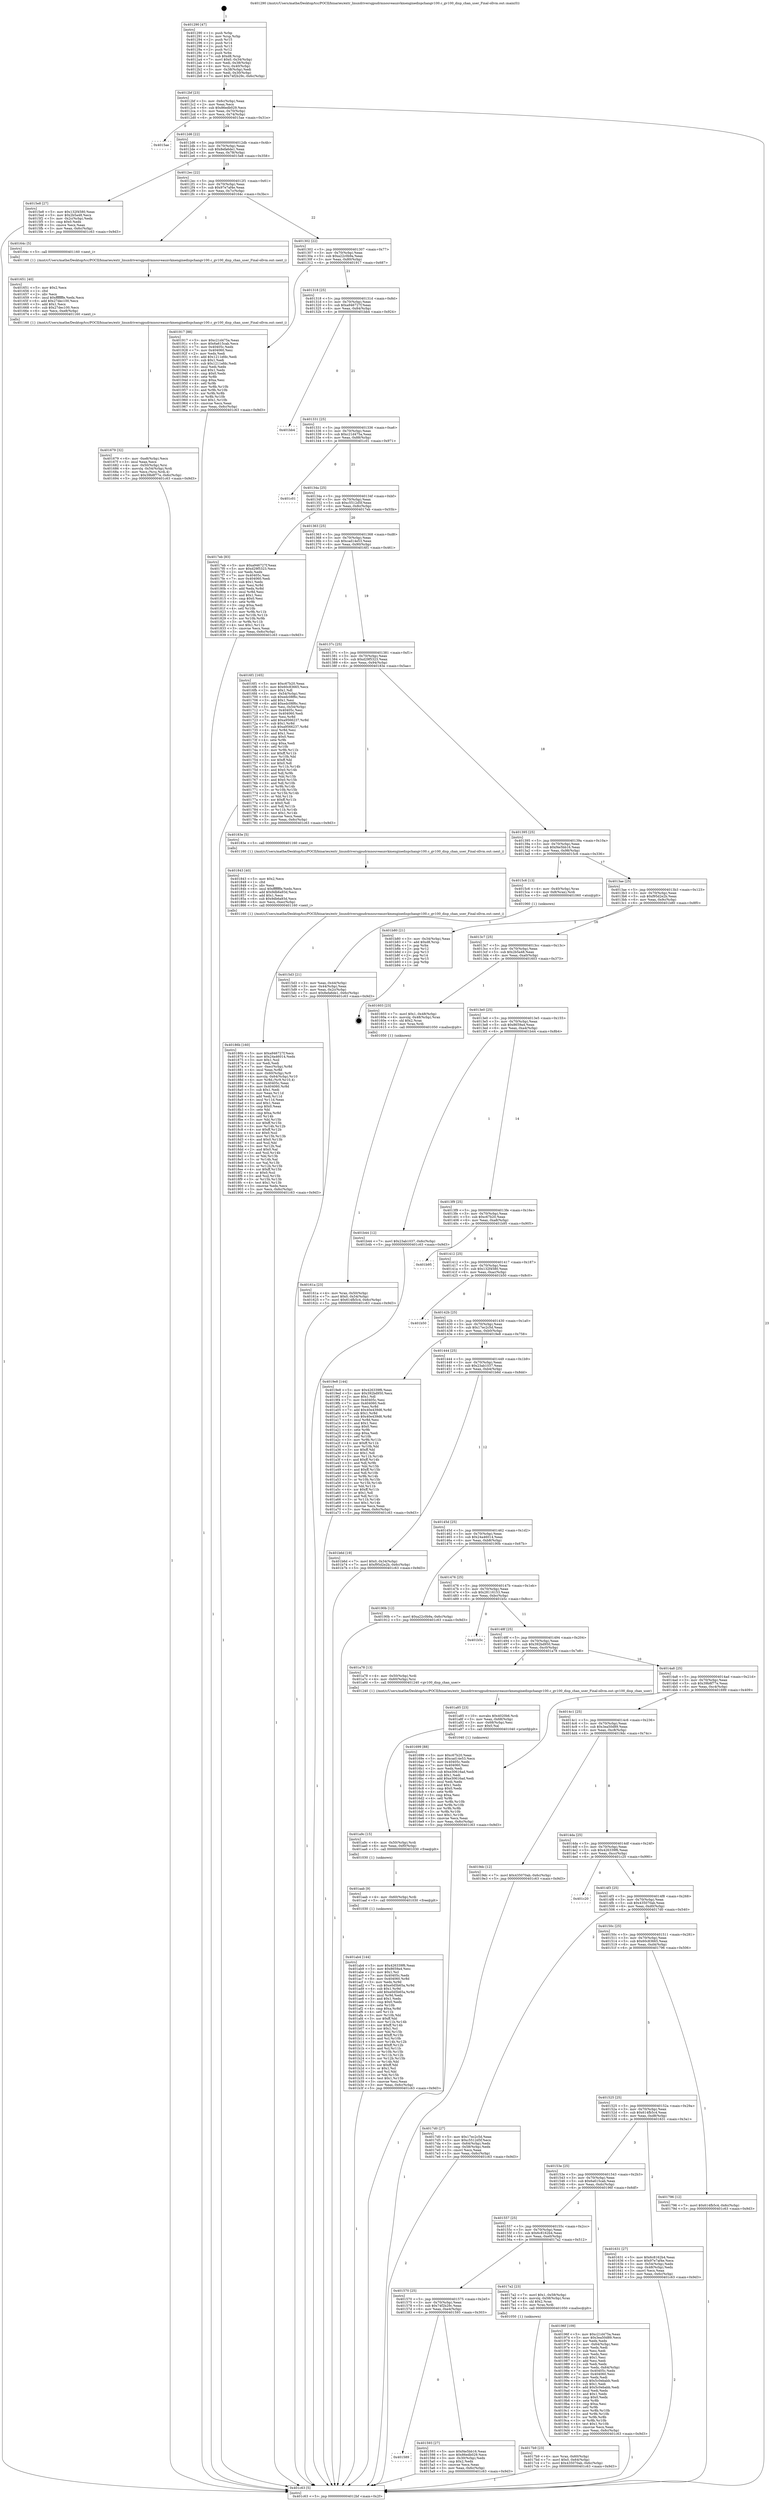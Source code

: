 digraph "0x401290" {
  label = "0x401290 (/mnt/c/Users/mathe/Desktop/tcc/POCII/binaries/extr_linuxdriversgpudrmnouveaunvkmenginedispchangv100.c_gv100_disp_chan_user_Final-ollvm.out::main(0))"
  labelloc = "t"
  node[shape=record]

  Entry [label="",width=0.3,height=0.3,shape=circle,fillcolor=black,style=filled]
  "0x4012bf" [label="{
     0x4012bf [23]\l
     | [instrs]\l
     &nbsp;&nbsp;0x4012bf \<+3\>: mov -0x6c(%rbp),%eax\l
     &nbsp;&nbsp;0x4012c2 \<+2\>: mov %eax,%ecx\l
     &nbsp;&nbsp;0x4012c4 \<+6\>: sub $0x86edb029,%ecx\l
     &nbsp;&nbsp;0x4012ca \<+3\>: mov %eax,-0x70(%rbp)\l
     &nbsp;&nbsp;0x4012cd \<+3\>: mov %ecx,-0x74(%rbp)\l
     &nbsp;&nbsp;0x4012d0 \<+6\>: je 00000000004015ae \<main+0x31e\>\l
  }"]
  "0x4015ae" [label="{
     0x4015ae\l
  }", style=dashed]
  "0x4012d6" [label="{
     0x4012d6 [22]\l
     | [instrs]\l
     &nbsp;&nbsp;0x4012d6 \<+5\>: jmp 00000000004012db \<main+0x4b\>\l
     &nbsp;&nbsp;0x4012db \<+3\>: mov -0x70(%rbp),%eax\l
     &nbsp;&nbsp;0x4012de \<+5\>: sub $0x8efa6de1,%eax\l
     &nbsp;&nbsp;0x4012e3 \<+3\>: mov %eax,-0x78(%rbp)\l
     &nbsp;&nbsp;0x4012e6 \<+6\>: je 00000000004015e8 \<main+0x358\>\l
  }"]
  Exit [label="",width=0.3,height=0.3,shape=circle,fillcolor=black,style=filled,peripheries=2]
  "0x4015e8" [label="{
     0x4015e8 [27]\l
     | [instrs]\l
     &nbsp;&nbsp;0x4015e8 \<+5\>: mov $0x132f4580,%eax\l
     &nbsp;&nbsp;0x4015ed \<+5\>: mov $0x2b5a48,%ecx\l
     &nbsp;&nbsp;0x4015f2 \<+3\>: mov -0x2c(%rbp),%edx\l
     &nbsp;&nbsp;0x4015f5 \<+3\>: cmp $0x0,%edx\l
     &nbsp;&nbsp;0x4015f8 \<+3\>: cmove %ecx,%eax\l
     &nbsp;&nbsp;0x4015fb \<+3\>: mov %eax,-0x6c(%rbp)\l
     &nbsp;&nbsp;0x4015fe \<+5\>: jmp 0000000000401c63 \<main+0x9d3\>\l
  }"]
  "0x4012ec" [label="{
     0x4012ec [22]\l
     | [instrs]\l
     &nbsp;&nbsp;0x4012ec \<+5\>: jmp 00000000004012f1 \<main+0x61\>\l
     &nbsp;&nbsp;0x4012f1 \<+3\>: mov -0x70(%rbp),%eax\l
     &nbsp;&nbsp;0x4012f4 \<+5\>: sub $0x97e7af4e,%eax\l
     &nbsp;&nbsp;0x4012f9 \<+3\>: mov %eax,-0x7c(%rbp)\l
     &nbsp;&nbsp;0x4012fc \<+6\>: je 000000000040164c \<main+0x3bc\>\l
  }"]
  "0x401ab4" [label="{
     0x401ab4 [144]\l
     | [instrs]\l
     &nbsp;&nbsp;0x401ab4 \<+5\>: mov $0x426339f6,%eax\l
     &nbsp;&nbsp;0x401ab9 \<+5\>: mov $0x8659a4,%esi\l
     &nbsp;&nbsp;0x401abe \<+2\>: mov $0x1,%cl\l
     &nbsp;&nbsp;0x401ac0 \<+7\>: mov 0x40405c,%edx\l
     &nbsp;&nbsp;0x401ac7 \<+8\>: mov 0x404060,%r8d\l
     &nbsp;&nbsp;0x401acf \<+3\>: mov %edx,%r9d\l
     &nbsp;&nbsp;0x401ad2 \<+7\>: sub $0xe0d5b65a,%r9d\l
     &nbsp;&nbsp;0x401ad9 \<+4\>: sub $0x1,%r9d\l
     &nbsp;&nbsp;0x401add \<+7\>: add $0xe0d5b65a,%r9d\l
     &nbsp;&nbsp;0x401ae4 \<+4\>: imul %r9d,%edx\l
     &nbsp;&nbsp;0x401ae8 \<+3\>: and $0x1,%edx\l
     &nbsp;&nbsp;0x401aeb \<+3\>: cmp $0x0,%edx\l
     &nbsp;&nbsp;0x401aee \<+4\>: sete %r10b\l
     &nbsp;&nbsp;0x401af2 \<+4\>: cmp $0xa,%r8d\l
     &nbsp;&nbsp;0x401af6 \<+4\>: setl %r11b\l
     &nbsp;&nbsp;0x401afa \<+3\>: mov %r10b,%bl\l
     &nbsp;&nbsp;0x401afd \<+3\>: xor $0xff,%bl\l
     &nbsp;&nbsp;0x401b00 \<+3\>: mov %r11b,%r14b\l
     &nbsp;&nbsp;0x401b03 \<+4\>: xor $0xff,%r14b\l
     &nbsp;&nbsp;0x401b07 \<+3\>: xor $0x1,%cl\l
     &nbsp;&nbsp;0x401b0a \<+3\>: mov %bl,%r15b\l
     &nbsp;&nbsp;0x401b0d \<+4\>: and $0xff,%r15b\l
     &nbsp;&nbsp;0x401b11 \<+3\>: and %cl,%r10b\l
     &nbsp;&nbsp;0x401b14 \<+3\>: mov %r14b,%r12b\l
     &nbsp;&nbsp;0x401b17 \<+4\>: and $0xff,%r12b\l
     &nbsp;&nbsp;0x401b1b \<+3\>: and %cl,%r11b\l
     &nbsp;&nbsp;0x401b1e \<+3\>: or %r10b,%r15b\l
     &nbsp;&nbsp;0x401b21 \<+3\>: or %r11b,%r12b\l
     &nbsp;&nbsp;0x401b24 \<+3\>: xor %r12b,%r15b\l
     &nbsp;&nbsp;0x401b27 \<+3\>: or %r14b,%bl\l
     &nbsp;&nbsp;0x401b2a \<+3\>: xor $0xff,%bl\l
     &nbsp;&nbsp;0x401b2d \<+3\>: or $0x1,%cl\l
     &nbsp;&nbsp;0x401b30 \<+2\>: and %cl,%bl\l
     &nbsp;&nbsp;0x401b32 \<+3\>: or %bl,%r15b\l
     &nbsp;&nbsp;0x401b35 \<+4\>: test $0x1,%r15b\l
     &nbsp;&nbsp;0x401b39 \<+3\>: cmovne %esi,%eax\l
     &nbsp;&nbsp;0x401b3c \<+3\>: mov %eax,-0x6c(%rbp)\l
     &nbsp;&nbsp;0x401b3f \<+5\>: jmp 0000000000401c63 \<main+0x9d3\>\l
  }"]
  "0x40164c" [label="{
     0x40164c [5]\l
     | [instrs]\l
     &nbsp;&nbsp;0x40164c \<+5\>: call 0000000000401160 \<next_i\>\l
     | [calls]\l
     &nbsp;&nbsp;0x401160 \{1\} (/mnt/c/Users/mathe/Desktop/tcc/POCII/binaries/extr_linuxdriversgpudrmnouveaunvkmenginedispchangv100.c_gv100_disp_chan_user_Final-ollvm.out::next_i)\l
  }"]
  "0x401302" [label="{
     0x401302 [22]\l
     | [instrs]\l
     &nbsp;&nbsp;0x401302 \<+5\>: jmp 0000000000401307 \<main+0x77\>\l
     &nbsp;&nbsp;0x401307 \<+3\>: mov -0x70(%rbp),%eax\l
     &nbsp;&nbsp;0x40130a \<+5\>: sub $0xa22c0b9a,%eax\l
     &nbsp;&nbsp;0x40130f \<+3\>: mov %eax,-0x80(%rbp)\l
     &nbsp;&nbsp;0x401312 \<+6\>: je 0000000000401917 \<main+0x687\>\l
  }"]
  "0x401aab" [label="{
     0x401aab [9]\l
     | [instrs]\l
     &nbsp;&nbsp;0x401aab \<+4\>: mov -0x60(%rbp),%rdi\l
     &nbsp;&nbsp;0x401aaf \<+5\>: call 0000000000401030 \<free@plt\>\l
     | [calls]\l
     &nbsp;&nbsp;0x401030 \{1\} (unknown)\l
  }"]
  "0x401917" [label="{
     0x401917 [88]\l
     | [instrs]\l
     &nbsp;&nbsp;0x401917 \<+5\>: mov $0xc21d475a,%eax\l
     &nbsp;&nbsp;0x40191c \<+5\>: mov $0x6a615cab,%ecx\l
     &nbsp;&nbsp;0x401921 \<+7\>: mov 0x40405c,%edx\l
     &nbsp;&nbsp;0x401928 \<+7\>: mov 0x404060,%esi\l
     &nbsp;&nbsp;0x40192f \<+2\>: mov %edx,%edi\l
     &nbsp;&nbsp;0x401931 \<+6\>: add $0x1211efdc,%edi\l
     &nbsp;&nbsp;0x401937 \<+3\>: sub $0x1,%edi\l
     &nbsp;&nbsp;0x40193a \<+6\>: sub $0x1211efdc,%edi\l
     &nbsp;&nbsp;0x401940 \<+3\>: imul %edi,%edx\l
     &nbsp;&nbsp;0x401943 \<+3\>: and $0x1,%edx\l
     &nbsp;&nbsp;0x401946 \<+3\>: cmp $0x0,%edx\l
     &nbsp;&nbsp;0x401949 \<+4\>: sete %r8b\l
     &nbsp;&nbsp;0x40194d \<+3\>: cmp $0xa,%esi\l
     &nbsp;&nbsp;0x401950 \<+4\>: setl %r9b\l
     &nbsp;&nbsp;0x401954 \<+3\>: mov %r8b,%r10b\l
     &nbsp;&nbsp;0x401957 \<+3\>: and %r9b,%r10b\l
     &nbsp;&nbsp;0x40195a \<+3\>: xor %r9b,%r8b\l
     &nbsp;&nbsp;0x40195d \<+3\>: or %r8b,%r10b\l
     &nbsp;&nbsp;0x401960 \<+4\>: test $0x1,%r10b\l
     &nbsp;&nbsp;0x401964 \<+3\>: cmovne %ecx,%eax\l
     &nbsp;&nbsp;0x401967 \<+3\>: mov %eax,-0x6c(%rbp)\l
     &nbsp;&nbsp;0x40196a \<+5\>: jmp 0000000000401c63 \<main+0x9d3\>\l
  }"]
  "0x401318" [label="{
     0x401318 [25]\l
     | [instrs]\l
     &nbsp;&nbsp;0x401318 \<+5\>: jmp 000000000040131d \<main+0x8d\>\l
     &nbsp;&nbsp;0x40131d \<+3\>: mov -0x70(%rbp),%eax\l
     &nbsp;&nbsp;0x401320 \<+5\>: sub $0xa946727f,%eax\l
     &nbsp;&nbsp;0x401325 \<+6\>: mov %eax,-0x84(%rbp)\l
     &nbsp;&nbsp;0x40132b \<+6\>: je 0000000000401bb4 \<main+0x924\>\l
  }"]
  "0x401a9c" [label="{
     0x401a9c [15]\l
     | [instrs]\l
     &nbsp;&nbsp;0x401a9c \<+4\>: mov -0x50(%rbp),%rdi\l
     &nbsp;&nbsp;0x401aa0 \<+6\>: mov %eax,-0xf0(%rbp)\l
     &nbsp;&nbsp;0x401aa6 \<+5\>: call 0000000000401030 \<free@plt\>\l
     | [calls]\l
     &nbsp;&nbsp;0x401030 \{1\} (unknown)\l
  }"]
  "0x401bb4" [label="{
     0x401bb4\l
  }", style=dashed]
  "0x401331" [label="{
     0x401331 [25]\l
     | [instrs]\l
     &nbsp;&nbsp;0x401331 \<+5\>: jmp 0000000000401336 \<main+0xa6\>\l
     &nbsp;&nbsp;0x401336 \<+3\>: mov -0x70(%rbp),%eax\l
     &nbsp;&nbsp;0x401339 \<+5\>: sub $0xc21d475a,%eax\l
     &nbsp;&nbsp;0x40133e \<+6\>: mov %eax,-0x88(%rbp)\l
     &nbsp;&nbsp;0x401344 \<+6\>: je 0000000000401c01 \<main+0x971\>\l
  }"]
  "0x401a85" [label="{
     0x401a85 [23]\l
     | [instrs]\l
     &nbsp;&nbsp;0x401a85 \<+10\>: movabs $0x4020b6,%rdi\l
     &nbsp;&nbsp;0x401a8f \<+3\>: mov %eax,-0x68(%rbp)\l
     &nbsp;&nbsp;0x401a92 \<+3\>: mov -0x68(%rbp),%esi\l
     &nbsp;&nbsp;0x401a95 \<+2\>: mov $0x0,%al\l
     &nbsp;&nbsp;0x401a97 \<+5\>: call 0000000000401040 \<printf@plt\>\l
     | [calls]\l
     &nbsp;&nbsp;0x401040 \{1\} (unknown)\l
  }"]
  "0x401c01" [label="{
     0x401c01\l
  }", style=dashed]
  "0x40134a" [label="{
     0x40134a [25]\l
     | [instrs]\l
     &nbsp;&nbsp;0x40134a \<+5\>: jmp 000000000040134f \<main+0xbf\>\l
     &nbsp;&nbsp;0x40134f \<+3\>: mov -0x70(%rbp),%eax\l
     &nbsp;&nbsp;0x401352 \<+5\>: sub $0xc5512d5f,%eax\l
     &nbsp;&nbsp;0x401357 \<+6\>: mov %eax,-0x8c(%rbp)\l
     &nbsp;&nbsp;0x40135d \<+6\>: je 00000000004017eb \<main+0x55b\>\l
  }"]
  "0x40186b" [label="{
     0x40186b [160]\l
     | [instrs]\l
     &nbsp;&nbsp;0x40186b \<+5\>: mov $0xa946727f,%ecx\l
     &nbsp;&nbsp;0x401870 \<+5\>: mov $0x24a46014,%edx\l
     &nbsp;&nbsp;0x401875 \<+3\>: mov $0x1,%sil\l
     &nbsp;&nbsp;0x401878 \<+2\>: xor %edi,%edi\l
     &nbsp;&nbsp;0x40187a \<+7\>: mov -0xec(%rbp),%r8d\l
     &nbsp;&nbsp;0x401881 \<+4\>: imul %eax,%r8d\l
     &nbsp;&nbsp;0x401885 \<+4\>: mov -0x60(%rbp),%r9\l
     &nbsp;&nbsp;0x401889 \<+4\>: movslq -0x64(%rbp),%r10\l
     &nbsp;&nbsp;0x40188d \<+4\>: mov %r8d,(%r9,%r10,4)\l
     &nbsp;&nbsp;0x401891 \<+7\>: mov 0x40405c,%eax\l
     &nbsp;&nbsp;0x401898 \<+8\>: mov 0x404060,%r8d\l
     &nbsp;&nbsp;0x4018a0 \<+3\>: sub $0x1,%edi\l
     &nbsp;&nbsp;0x4018a3 \<+3\>: mov %eax,%r11d\l
     &nbsp;&nbsp;0x4018a6 \<+3\>: add %edi,%r11d\l
     &nbsp;&nbsp;0x4018a9 \<+4\>: imul %r11d,%eax\l
     &nbsp;&nbsp;0x4018ad \<+3\>: and $0x1,%eax\l
     &nbsp;&nbsp;0x4018b0 \<+3\>: cmp $0x0,%eax\l
     &nbsp;&nbsp;0x4018b3 \<+3\>: sete %bl\l
     &nbsp;&nbsp;0x4018b6 \<+4\>: cmp $0xa,%r8d\l
     &nbsp;&nbsp;0x4018ba \<+4\>: setl %r14b\l
     &nbsp;&nbsp;0x4018be \<+3\>: mov %bl,%r15b\l
     &nbsp;&nbsp;0x4018c1 \<+4\>: xor $0xff,%r15b\l
     &nbsp;&nbsp;0x4018c5 \<+3\>: mov %r14b,%r12b\l
     &nbsp;&nbsp;0x4018c8 \<+4\>: xor $0xff,%r12b\l
     &nbsp;&nbsp;0x4018cc \<+4\>: xor $0x0,%sil\l
     &nbsp;&nbsp;0x4018d0 \<+3\>: mov %r15b,%r13b\l
     &nbsp;&nbsp;0x4018d3 \<+4\>: and $0x0,%r13b\l
     &nbsp;&nbsp;0x4018d7 \<+3\>: and %sil,%bl\l
     &nbsp;&nbsp;0x4018da \<+3\>: mov %r12b,%al\l
     &nbsp;&nbsp;0x4018dd \<+2\>: and $0x0,%al\l
     &nbsp;&nbsp;0x4018df \<+3\>: and %sil,%r14b\l
     &nbsp;&nbsp;0x4018e2 \<+3\>: or %bl,%r13b\l
     &nbsp;&nbsp;0x4018e5 \<+3\>: or %r14b,%al\l
     &nbsp;&nbsp;0x4018e8 \<+3\>: xor %al,%r13b\l
     &nbsp;&nbsp;0x4018eb \<+3\>: or %r12b,%r15b\l
     &nbsp;&nbsp;0x4018ee \<+4\>: xor $0xff,%r15b\l
     &nbsp;&nbsp;0x4018f2 \<+4\>: or $0x0,%sil\l
     &nbsp;&nbsp;0x4018f6 \<+3\>: and %sil,%r15b\l
     &nbsp;&nbsp;0x4018f9 \<+3\>: or %r15b,%r13b\l
     &nbsp;&nbsp;0x4018fc \<+4\>: test $0x1,%r13b\l
     &nbsp;&nbsp;0x401900 \<+3\>: cmovne %edx,%ecx\l
     &nbsp;&nbsp;0x401903 \<+3\>: mov %ecx,-0x6c(%rbp)\l
     &nbsp;&nbsp;0x401906 \<+5\>: jmp 0000000000401c63 \<main+0x9d3\>\l
  }"]
  "0x4017eb" [label="{
     0x4017eb [83]\l
     | [instrs]\l
     &nbsp;&nbsp;0x4017eb \<+5\>: mov $0xa946727f,%eax\l
     &nbsp;&nbsp;0x4017f0 \<+5\>: mov $0xd29f5323,%ecx\l
     &nbsp;&nbsp;0x4017f5 \<+2\>: xor %edx,%edx\l
     &nbsp;&nbsp;0x4017f7 \<+7\>: mov 0x40405c,%esi\l
     &nbsp;&nbsp;0x4017fe \<+7\>: mov 0x404060,%edi\l
     &nbsp;&nbsp;0x401805 \<+3\>: sub $0x1,%edx\l
     &nbsp;&nbsp;0x401808 \<+3\>: mov %esi,%r8d\l
     &nbsp;&nbsp;0x40180b \<+3\>: add %edx,%r8d\l
     &nbsp;&nbsp;0x40180e \<+4\>: imul %r8d,%esi\l
     &nbsp;&nbsp;0x401812 \<+3\>: and $0x1,%esi\l
     &nbsp;&nbsp;0x401815 \<+3\>: cmp $0x0,%esi\l
     &nbsp;&nbsp;0x401818 \<+4\>: sete %r9b\l
     &nbsp;&nbsp;0x40181c \<+3\>: cmp $0xa,%edi\l
     &nbsp;&nbsp;0x40181f \<+4\>: setl %r10b\l
     &nbsp;&nbsp;0x401823 \<+3\>: mov %r9b,%r11b\l
     &nbsp;&nbsp;0x401826 \<+3\>: and %r10b,%r11b\l
     &nbsp;&nbsp;0x401829 \<+3\>: xor %r10b,%r9b\l
     &nbsp;&nbsp;0x40182c \<+3\>: or %r9b,%r11b\l
     &nbsp;&nbsp;0x40182f \<+4\>: test $0x1,%r11b\l
     &nbsp;&nbsp;0x401833 \<+3\>: cmovne %ecx,%eax\l
     &nbsp;&nbsp;0x401836 \<+3\>: mov %eax,-0x6c(%rbp)\l
     &nbsp;&nbsp;0x401839 \<+5\>: jmp 0000000000401c63 \<main+0x9d3\>\l
  }"]
  "0x401363" [label="{
     0x401363 [25]\l
     | [instrs]\l
     &nbsp;&nbsp;0x401363 \<+5\>: jmp 0000000000401368 \<main+0xd8\>\l
     &nbsp;&nbsp;0x401368 \<+3\>: mov -0x70(%rbp),%eax\l
     &nbsp;&nbsp;0x40136b \<+5\>: sub $0xcad14e53,%eax\l
     &nbsp;&nbsp;0x401370 \<+6\>: mov %eax,-0x90(%rbp)\l
     &nbsp;&nbsp;0x401376 \<+6\>: je 00000000004016f1 \<main+0x461\>\l
  }"]
  "0x401843" [label="{
     0x401843 [40]\l
     | [instrs]\l
     &nbsp;&nbsp;0x401843 \<+5\>: mov $0x2,%ecx\l
     &nbsp;&nbsp;0x401848 \<+1\>: cltd\l
     &nbsp;&nbsp;0x401849 \<+2\>: idiv %ecx\l
     &nbsp;&nbsp;0x40184b \<+6\>: imul $0xfffffffe,%edx,%ecx\l
     &nbsp;&nbsp;0x401851 \<+6\>: add $0x9db6a93d,%ecx\l
     &nbsp;&nbsp;0x401857 \<+3\>: add $0x1,%ecx\l
     &nbsp;&nbsp;0x40185a \<+6\>: sub $0x9db6a93d,%ecx\l
     &nbsp;&nbsp;0x401860 \<+6\>: mov %ecx,-0xec(%rbp)\l
     &nbsp;&nbsp;0x401866 \<+5\>: call 0000000000401160 \<next_i\>\l
     | [calls]\l
     &nbsp;&nbsp;0x401160 \{1\} (/mnt/c/Users/mathe/Desktop/tcc/POCII/binaries/extr_linuxdriversgpudrmnouveaunvkmenginedispchangv100.c_gv100_disp_chan_user_Final-ollvm.out::next_i)\l
  }"]
  "0x4016f1" [label="{
     0x4016f1 [165]\l
     | [instrs]\l
     &nbsp;&nbsp;0x4016f1 \<+5\>: mov $0xc67b20,%eax\l
     &nbsp;&nbsp;0x4016f6 \<+5\>: mov $0x60c83665,%ecx\l
     &nbsp;&nbsp;0x4016fb \<+2\>: mov $0x1,%dl\l
     &nbsp;&nbsp;0x4016fd \<+3\>: mov -0x54(%rbp),%esi\l
     &nbsp;&nbsp;0x401700 \<+6\>: sub $0xedc08f6c,%esi\l
     &nbsp;&nbsp;0x401706 \<+3\>: add $0x1,%esi\l
     &nbsp;&nbsp;0x401709 \<+6\>: add $0xedc08f6c,%esi\l
     &nbsp;&nbsp;0x40170f \<+3\>: mov %esi,-0x54(%rbp)\l
     &nbsp;&nbsp;0x401712 \<+7\>: mov 0x40405c,%esi\l
     &nbsp;&nbsp;0x401719 \<+7\>: mov 0x404060,%edi\l
     &nbsp;&nbsp;0x401720 \<+3\>: mov %esi,%r8d\l
     &nbsp;&nbsp;0x401723 \<+7\>: add $0xa9566237,%r8d\l
     &nbsp;&nbsp;0x40172a \<+4\>: sub $0x1,%r8d\l
     &nbsp;&nbsp;0x40172e \<+7\>: sub $0xa9566237,%r8d\l
     &nbsp;&nbsp;0x401735 \<+4\>: imul %r8d,%esi\l
     &nbsp;&nbsp;0x401739 \<+3\>: and $0x1,%esi\l
     &nbsp;&nbsp;0x40173c \<+3\>: cmp $0x0,%esi\l
     &nbsp;&nbsp;0x40173f \<+4\>: sete %r9b\l
     &nbsp;&nbsp;0x401743 \<+3\>: cmp $0xa,%edi\l
     &nbsp;&nbsp;0x401746 \<+4\>: setl %r10b\l
     &nbsp;&nbsp;0x40174a \<+3\>: mov %r9b,%r11b\l
     &nbsp;&nbsp;0x40174d \<+4\>: xor $0xff,%r11b\l
     &nbsp;&nbsp;0x401751 \<+3\>: mov %r10b,%bl\l
     &nbsp;&nbsp;0x401754 \<+3\>: xor $0xff,%bl\l
     &nbsp;&nbsp;0x401757 \<+3\>: xor $0x0,%dl\l
     &nbsp;&nbsp;0x40175a \<+3\>: mov %r11b,%r14b\l
     &nbsp;&nbsp;0x40175d \<+4\>: and $0x0,%r14b\l
     &nbsp;&nbsp;0x401761 \<+3\>: and %dl,%r9b\l
     &nbsp;&nbsp;0x401764 \<+3\>: mov %bl,%r15b\l
     &nbsp;&nbsp;0x401767 \<+4\>: and $0x0,%r15b\l
     &nbsp;&nbsp;0x40176b \<+3\>: and %dl,%r10b\l
     &nbsp;&nbsp;0x40176e \<+3\>: or %r9b,%r14b\l
     &nbsp;&nbsp;0x401771 \<+3\>: or %r10b,%r15b\l
     &nbsp;&nbsp;0x401774 \<+3\>: xor %r15b,%r14b\l
     &nbsp;&nbsp;0x401777 \<+3\>: or %bl,%r11b\l
     &nbsp;&nbsp;0x40177a \<+4\>: xor $0xff,%r11b\l
     &nbsp;&nbsp;0x40177e \<+3\>: or $0x0,%dl\l
     &nbsp;&nbsp;0x401781 \<+3\>: and %dl,%r11b\l
     &nbsp;&nbsp;0x401784 \<+3\>: or %r11b,%r14b\l
     &nbsp;&nbsp;0x401787 \<+4\>: test $0x1,%r14b\l
     &nbsp;&nbsp;0x40178b \<+3\>: cmovne %ecx,%eax\l
     &nbsp;&nbsp;0x40178e \<+3\>: mov %eax,-0x6c(%rbp)\l
     &nbsp;&nbsp;0x401791 \<+5\>: jmp 0000000000401c63 \<main+0x9d3\>\l
  }"]
  "0x40137c" [label="{
     0x40137c [25]\l
     | [instrs]\l
     &nbsp;&nbsp;0x40137c \<+5\>: jmp 0000000000401381 \<main+0xf1\>\l
     &nbsp;&nbsp;0x401381 \<+3\>: mov -0x70(%rbp),%eax\l
     &nbsp;&nbsp;0x401384 \<+5\>: sub $0xd29f5323,%eax\l
     &nbsp;&nbsp;0x401389 \<+6\>: mov %eax,-0x94(%rbp)\l
     &nbsp;&nbsp;0x40138f \<+6\>: je 000000000040183e \<main+0x5ae\>\l
  }"]
  "0x4017b9" [label="{
     0x4017b9 [23]\l
     | [instrs]\l
     &nbsp;&nbsp;0x4017b9 \<+4\>: mov %rax,-0x60(%rbp)\l
     &nbsp;&nbsp;0x4017bd \<+7\>: movl $0x0,-0x64(%rbp)\l
     &nbsp;&nbsp;0x4017c4 \<+7\>: movl $0x435070ab,-0x6c(%rbp)\l
     &nbsp;&nbsp;0x4017cb \<+5\>: jmp 0000000000401c63 \<main+0x9d3\>\l
  }"]
  "0x40183e" [label="{
     0x40183e [5]\l
     | [instrs]\l
     &nbsp;&nbsp;0x40183e \<+5\>: call 0000000000401160 \<next_i\>\l
     | [calls]\l
     &nbsp;&nbsp;0x401160 \{1\} (/mnt/c/Users/mathe/Desktop/tcc/POCII/binaries/extr_linuxdriversgpudrmnouveaunvkmenginedispchangv100.c_gv100_disp_chan_user_Final-ollvm.out::next_i)\l
  }"]
  "0x401395" [label="{
     0x401395 [25]\l
     | [instrs]\l
     &nbsp;&nbsp;0x401395 \<+5\>: jmp 000000000040139a \<main+0x10a\>\l
     &nbsp;&nbsp;0x40139a \<+3\>: mov -0x70(%rbp),%eax\l
     &nbsp;&nbsp;0x40139d \<+5\>: sub $0xf4e5bb16,%eax\l
     &nbsp;&nbsp;0x4013a2 \<+6\>: mov %eax,-0x98(%rbp)\l
     &nbsp;&nbsp;0x4013a8 \<+6\>: je 00000000004015c6 \<main+0x336\>\l
  }"]
  "0x401679" [label="{
     0x401679 [32]\l
     | [instrs]\l
     &nbsp;&nbsp;0x401679 \<+6\>: mov -0xe8(%rbp),%ecx\l
     &nbsp;&nbsp;0x40167f \<+3\>: imul %eax,%ecx\l
     &nbsp;&nbsp;0x401682 \<+4\>: mov -0x50(%rbp),%rsi\l
     &nbsp;&nbsp;0x401686 \<+4\>: movslq -0x54(%rbp),%rdi\l
     &nbsp;&nbsp;0x40168a \<+3\>: mov %ecx,(%rsi,%rdi,4)\l
     &nbsp;&nbsp;0x40168d \<+7\>: movl $0x39b8f77e,-0x6c(%rbp)\l
     &nbsp;&nbsp;0x401694 \<+5\>: jmp 0000000000401c63 \<main+0x9d3\>\l
  }"]
  "0x4015c6" [label="{
     0x4015c6 [13]\l
     | [instrs]\l
     &nbsp;&nbsp;0x4015c6 \<+4\>: mov -0x40(%rbp),%rax\l
     &nbsp;&nbsp;0x4015ca \<+4\>: mov 0x8(%rax),%rdi\l
     &nbsp;&nbsp;0x4015ce \<+5\>: call 0000000000401060 \<atoi@plt\>\l
     | [calls]\l
     &nbsp;&nbsp;0x401060 \{1\} (unknown)\l
  }"]
  "0x4013ae" [label="{
     0x4013ae [25]\l
     | [instrs]\l
     &nbsp;&nbsp;0x4013ae \<+5\>: jmp 00000000004013b3 \<main+0x123\>\l
     &nbsp;&nbsp;0x4013b3 \<+3\>: mov -0x70(%rbp),%eax\l
     &nbsp;&nbsp;0x4013b6 \<+5\>: sub $0xf95d2e2b,%eax\l
     &nbsp;&nbsp;0x4013bb \<+6\>: mov %eax,-0x9c(%rbp)\l
     &nbsp;&nbsp;0x4013c1 \<+6\>: je 0000000000401b80 \<main+0x8f0\>\l
  }"]
  "0x401651" [label="{
     0x401651 [40]\l
     | [instrs]\l
     &nbsp;&nbsp;0x401651 \<+5\>: mov $0x2,%ecx\l
     &nbsp;&nbsp;0x401656 \<+1\>: cltd\l
     &nbsp;&nbsp;0x401657 \<+2\>: idiv %ecx\l
     &nbsp;&nbsp;0x401659 \<+6\>: imul $0xfffffffe,%edx,%ecx\l
     &nbsp;&nbsp;0x40165f \<+6\>: add $0x27dec100,%ecx\l
     &nbsp;&nbsp;0x401665 \<+3\>: add $0x1,%ecx\l
     &nbsp;&nbsp;0x401668 \<+6\>: sub $0x27dec100,%ecx\l
     &nbsp;&nbsp;0x40166e \<+6\>: mov %ecx,-0xe8(%rbp)\l
     &nbsp;&nbsp;0x401674 \<+5\>: call 0000000000401160 \<next_i\>\l
     | [calls]\l
     &nbsp;&nbsp;0x401160 \{1\} (/mnt/c/Users/mathe/Desktop/tcc/POCII/binaries/extr_linuxdriversgpudrmnouveaunvkmenginedispchangv100.c_gv100_disp_chan_user_Final-ollvm.out::next_i)\l
  }"]
  "0x401b80" [label="{
     0x401b80 [21]\l
     | [instrs]\l
     &nbsp;&nbsp;0x401b80 \<+3\>: mov -0x34(%rbp),%eax\l
     &nbsp;&nbsp;0x401b83 \<+7\>: add $0xd8,%rsp\l
     &nbsp;&nbsp;0x401b8a \<+1\>: pop %rbx\l
     &nbsp;&nbsp;0x401b8b \<+2\>: pop %r12\l
     &nbsp;&nbsp;0x401b8d \<+2\>: pop %r13\l
     &nbsp;&nbsp;0x401b8f \<+2\>: pop %r14\l
     &nbsp;&nbsp;0x401b91 \<+2\>: pop %r15\l
     &nbsp;&nbsp;0x401b93 \<+1\>: pop %rbp\l
     &nbsp;&nbsp;0x401b94 \<+1\>: ret\l
  }"]
  "0x4013c7" [label="{
     0x4013c7 [25]\l
     | [instrs]\l
     &nbsp;&nbsp;0x4013c7 \<+5\>: jmp 00000000004013cc \<main+0x13c\>\l
     &nbsp;&nbsp;0x4013cc \<+3\>: mov -0x70(%rbp),%eax\l
     &nbsp;&nbsp;0x4013cf \<+5\>: sub $0x2b5a48,%eax\l
     &nbsp;&nbsp;0x4013d4 \<+6\>: mov %eax,-0xa0(%rbp)\l
     &nbsp;&nbsp;0x4013da \<+6\>: je 0000000000401603 \<main+0x373\>\l
  }"]
  "0x40161a" [label="{
     0x40161a [23]\l
     | [instrs]\l
     &nbsp;&nbsp;0x40161a \<+4\>: mov %rax,-0x50(%rbp)\l
     &nbsp;&nbsp;0x40161e \<+7\>: movl $0x0,-0x54(%rbp)\l
     &nbsp;&nbsp;0x401625 \<+7\>: movl $0x614fb5c4,-0x6c(%rbp)\l
     &nbsp;&nbsp;0x40162c \<+5\>: jmp 0000000000401c63 \<main+0x9d3\>\l
  }"]
  "0x401603" [label="{
     0x401603 [23]\l
     | [instrs]\l
     &nbsp;&nbsp;0x401603 \<+7\>: movl $0x1,-0x48(%rbp)\l
     &nbsp;&nbsp;0x40160a \<+4\>: movslq -0x48(%rbp),%rax\l
     &nbsp;&nbsp;0x40160e \<+4\>: shl $0x2,%rax\l
     &nbsp;&nbsp;0x401612 \<+3\>: mov %rax,%rdi\l
     &nbsp;&nbsp;0x401615 \<+5\>: call 0000000000401050 \<malloc@plt\>\l
     | [calls]\l
     &nbsp;&nbsp;0x401050 \{1\} (unknown)\l
  }"]
  "0x4013e0" [label="{
     0x4013e0 [25]\l
     | [instrs]\l
     &nbsp;&nbsp;0x4013e0 \<+5\>: jmp 00000000004013e5 \<main+0x155\>\l
     &nbsp;&nbsp;0x4013e5 \<+3\>: mov -0x70(%rbp),%eax\l
     &nbsp;&nbsp;0x4013e8 \<+5\>: sub $0x8659a4,%eax\l
     &nbsp;&nbsp;0x4013ed \<+6\>: mov %eax,-0xa4(%rbp)\l
     &nbsp;&nbsp;0x4013f3 \<+6\>: je 0000000000401b44 \<main+0x8b4\>\l
  }"]
  "0x4015d3" [label="{
     0x4015d3 [21]\l
     | [instrs]\l
     &nbsp;&nbsp;0x4015d3 \<+3\>: mov %eax,-0x44(%rbp)\l
     &nbsp;&nbsp;0x4015d6 \<+3\>: mov -0x44(%rbp),%eax\l
     &nbsp;&nbsp;0x4015d9 \<+3\>: mov %eax,-0x2c(%rbp)\l
     &nbsp;&nbsp;0x4015dc \<+7\>: movl $0x8efa6de1,-0x6c(%rbp)\l
     &nbsp;&nbsp;0x4015e3 \<+5\>: jmp 0000000000401c63 \<main+0x9d3\>\l
  }"]
  "0x401b44" [label="{
     0x401b44 [12]\l
     | [instrs]\l
     &nbsp;&nbsp;0x401b44 \<+7\>: movl $0x23ab1037,-0x6c(%rbp)\l
     &nbsp;&nbsp;0x401b4b \<+5\>: jmp 0000000000401c63 \<main+0x9d3\>\l
  }"]
  "0x4013f9" [label="{
     0x4013f9 [25]\l
     | [instrs]\l
     &nbsp;&nbsp;0x4013f9 \<+5\>: jmp 00000000004013fe \<main+0x16e\>\l
     &nbsp;&nbsp;0x4013fe \<+3\>: mov -0x70(%rbp),%eax\l
     &nbsp;&nbsp;0x401401 \<+5\>: sub $0xc67b20,%eax\l
     &nbsp;&nbsp;0x401406 \<+6\>: mov %eax,-0xa8(%rbp)\l
     &nbsp;&nbsp;0x40140c \<+6\>: je 0000000000401b95 \<main+0x905\>\l
  }"]
  "0x401290" [label="{
     0x401290 [47]\l
     | [instrs]\l
     &nbsp;&nbsp;0x401290 \<+1\>: push %rbp\l
     &nbsp;&nbsp;0x401291 \<+3\>: mov %rsp,%rbp\l
     &nbsp;&nbsp;0x401294 \<+2\>: push %r15\l
     &nbsp;&nbsp;0x401296 \<+2\>: push %r14\l
     &nbsp;&nbsp;0x401298 \<+2\>: push %r13\l
     &nbsp;&nbsp;0x40129a \<+2\>: push %r12\l
     &nbsp;&nbsp;0x40129c \<+1\>: push %rbx\l
     &nbsp;&nbsp;0x40129d \<+7\>: sub $0xd8,%rsp\l
     &nbsp;&nbsp;0x4012a4 \<+7\>: movl $0x0,-0x34(%rbp)\l
     &nbsp;&nbsp;0x4012ab \<+3\>: mov %edi,-0x38(%rbp)\l
     &nbsp;&nbsp;0x4012ae \<+4\>: mov %rsi,-0x40(%rbp)\l
     &nbsp;&nbsp;0x4012b2 \<+3\>: mov -0x38(%rbp),%edi\l
     &nbsp;&nbsp;0x4012b5 \<+3\>: mov %edi,-0x30(%rbp)\l
     &nbsp;&nbsp;0x4012b8 \<+7\>: movl $0x74f2b29c,-0x6c(%rbp)\l
  }"]
  "0x401b95" [label="{
     0x401b95\l
  }", style=dashed]
  "0x401412" [label="{
     0x401412 [25]\l
     | [instrs]\l
     &nbsp;&nbsp;0x401412 \<+5\>: jmp 0000000000401417 \<main+0x187\>\l
     &nbsp;&nbsp;0x401417 \<+3\>: mov -0x70(%rbp),%eax\l
     &nbsp;&nbsp;0x40141a \<+5\>: sub $0x132f4580,%eax\l
     &nbsp;&nbsp;0x40141f \<+6\>: mov %eax,-0xac(%rbp)\l
     &nbsp;&nbsp;0x401425 \<+6\>: je 0000000000401b50 \<main+0x8c0\>\l
  }"]
  "0x401c63" [label="{
     0x401c63 [5]\l
     | [instrs]\l
     &nbsp;&nbsp;0x401c63 \<+5\>: jmp 00000000004012bf \<main+0x2f\>\l
  }"]
  "0x401b50" [label="{
     0x401b50\l
  }", style=dashed]
  "0x40142b" [label="{
     0x40142b [25]\l
     | [instrs]\l
     &nbsp;&nbsp;0x40142b \<+5\>: jmp 0000000000401430 \<main+0x1a0\>\l
     &nbsp;&nbsp;0x401430 \<+3\>: mov -0x70(%rbp),%eax\l
     &nbsp;&nbsp;0x401433 \<+5\>: sub $0x17ec2c5d,%eax\l
     &nbsp;&nbsp;0x401438 \<+6\>: mov %eax,-0xb0(%rbp)\l
     &nbsp;&nbsp;0x40143e \<+6\>: je 00000000004019e8 \<main+0x758\>\l
  }"]
  "0x401589" [label="{
     0x401589\l
  }", style=dashed]
  "0x4019e8" [label="{
     0x4019e8 [144]\l
     | [instrs]\l
     &nbsp;&nbsp;0x4019e8 \<+5\>: mov $0x426339f6,%eax\l
     &nbsp;&nbsp;0x4019ed \<+5\>: mov $0x392bd950,%ecx\l
     &nbsp;&nbsp;0x4019f2 \<+2\>: mov $0x1,%dl\l
     &nbsp;&nbsp;0x4019f4 \<+7\>: mov 0x40405c,%esi\l
     &nbsp;&nbsp;0x4019fb \<+7\>: mov 0x404060,%edi\l
     &nbsp;&nbsp;0x401a02 \<+3\>: mov %esi,%r8d\l
     &nbsp;&nbsp;0x401a05 \<+7\>: add $0x40e439d6,%r8d\l
     &nbsp;&nbsp;0x401a0c \<+4\>: sub $0x1,%r8d\l
     &nbsp;&nbsp;0x401a10 \<+7\>: sub $0x40e439d6,%r8d\l
     &nbsp;&nbsp;0x401a17 \<+4\>: imul %r8d,%esi\l
     &nbsp;&nbsp;0x401a1b \<+3\>: and $0x1,%esi\l
     &nbsp;&nbsp;0x401a1e \<+3\>: cmp $0x0,%esi\l
     &nbsp;&nbsp;0x401a21 \<+4\>: sete %r9b\l
     &nbsp;&nbsp;0x401a25 \<+3\>: cmp $0xa,%edi\l
     &nbsp;&nbsp;0x401a28 \<+4\>: setl %r10b\l
     &nbsp;&nbsp;0x401a2c \<+3\>: mov %r9b,%r11b\l
     &nbsp;&nbsp;0x401a2f \<+4\>: xor $0xff,%r11b\l
     &nbsp;&nbsp;0x401a33 \<+3\>: mov %r10b,%bl\l
     &nbsp;&nbsp;0x401a36 \<+3\>: xor $0xff,%bl\l
     &nbsp;&nbsp;0x401a39 \<+3\>: xor $0x1,%dl\l
     &nbsp;&nbsp;0x401a3c \<+3\>: mov %r11b,%r14b\l
     &nbsp;&nbsp;0x401a3f \<+4\>: and $0xff,%r14b\l
     &nbsp;&nbsp;0x401a43 \<+3\>: and %dl,%r9b\l
     &nbsp;&nbsp;0x401a46 \<+3\>: mov %bl,%r15b\l
     &nbsp;&nbsp;0x401a49 \<+4\>: and $0xff,%r15b\l
     &nbsp;&nbsp;0x401a4d \<+3\>: and %dl,%r10b\l
     &nbsp;&nbsp;0x401a50 \<+3\>: or %r9b,%r14b\l
     &nbsp;&nbsp;0x401a53 \<+3\>: or %r10b,%r15b\l
     &nbsp;&nbsp;0x401a56 \<+3\>: xor %r15b,%r14b\l
     &nbsp;&nbsp;0x401a59 \<+3\>: or %bl,%r11b\l
     &nbsp;&nbsp;0x401a5c \<+4\>: xor $0xff,%r11b\l
     &nbsp;&nbsp;0x401a60 \<+3\>: or $0x1,%dl\l
     &nbsp;&nbsp;0x401a63 \<+3\>: and %dl,%r11b\l
     &nbsp;&nbsp;0x401a66 \<+3\>: or %r11b,%r14b\l
     &nbsp;&nbsp;0x401a69 \<+4\>: test $0x1,%r14b\l
     &nbsp;&nbsp;0x401a6d \<+3\>: cmovne %ecx,%eax\l
     &nbsp;&nbsp;0x401a70 \<+3\>: mov %eax,-0x6c(%rbp)\l
     &nbsp;&nbsp;0x401a73 \<+5\>: jmp 0000000000401c63 \<main+0x9d3\>\l
  }"]
  "0x401444" [label="{
     0x401444 [25]\l
     | [instrs]\l
     &nbsp;&nbsp;0x401444 \<+5\>: jmp 0000000000401449 \<main+0x1b9\>\l
     &nbsp;&nbsp;0x401449 \<+3\>: mov -0x70(%rbp),%eax\l
     &nbsp;&nbsp;0x40144c \<+5\>: sub $0x23ab1037,%eax\l
     &nbsp;&nbsp;0x401451 \<+6\>: mov %eax,-0xb4(%rbp)\l
     &nbsp;&nbsp;0x401457 \<+6\>: je 0000000000401b6d \<main+0x8dd\>\l
  }"]
  "0x401593" [label="{
     0x401593 [27]\l
     | [instrs]\l
     &nbsp;&nbsp;0x401593 \<+5\>: mov $0xf4e5bb16,%eax\l
     &nbsp;&nbsp;0x401598 \<+5\>: mov $0x86edb029,%ecx\l
     &nbsp;&nbsp;0x40159d \<+3\>: mov -0x30(%rbp),%edx\l
     &nbsp;&nbsp;0x4015a0 \<+3\>: cmp $0x2,%edx\l
     &nbsp;&nbsp;0x4015a3 \<+3\>: cmovne %ecx,%eax\l
     &nbsp;&nbsp;0x4015a6 \<+3\>: mov %eax,-0x6c(%rbp)\l
     &nbsp;&nbsp;0x4015a9 \<+5\>: jmp 0000000000401c63 \<main+0x9d3\>\l
  }"]
  "0x401b6d" [label="{
     0x401b6d [19]\l
     | [instrs]\l
     &nbsp;&nbsp;0x401b6d \<+7\>: movl $0x0,-0x34(%rbp)\l
     &nbsp;&nbsp;0x401b74 \<+7\>: movl $0xf95d2e2b,-0x6c(%rbp)\l
     &nbsp;&nbsp;0x401b7b \<+5\>: jmp 0000000000401c63 \<main+0x9d3\>\l
  }"]
  "0x40145d" [label="{
     0x40145d [25]\l
     | [instrs]\l
     &nbsp;&nbsp;0x40145d \<+5\>: jmp 0000000000401462 \<main+0x1d2\>\l
     &nbsp;&nbsp;0x401462 \<+3\>: mov -0x70(%rbp),%eax\l
     &nbsp;&nbsp;0x401465 \<+5\>: sub $0x24a46014,%eax\l
     &nbsp;&nbsp;0x40146a \<+6\>: mov %eax,-0xb8(%rbp)\l
     &nbsp;&nbsp;0x401470 \<+6\>: je 000000000040190b \<main+0x67b\>\l
  }"]
  "0x401570" [label="{
     0x401570 [25]\l
     | [instrs]\l
     &nbsp;&nbsp;0x401570 \<+5\>: jmp 0000000000401575 \<main+0x2e5\>\l
     &nbsp;&nbsp;0x401575 \<+3\>: mov -0x70(%rbp),%eax\l
     &nbsp;&nbsp;0x401578 \<+5\>: sub $0x74f2b29c,%eax\l
     &nbsp;&nbsp;0x40157d \<+6\>: mov %eax,-0xe4(%rbp)\l
     &nbsp;&nbsp;0x401583 \<+6\>: je 0000000000401593 \<main+0x303\>\l
  }"]
  "0x40190b" [label="{
     0x40190b [12]\l
     | [instrs]\l
     &nbsp;&nbsp;0x40190b \<+7\>: movl $0xa22c0b9a,-0x6c(%rbp)\l
     &nbsp;&nbsp;0x401912 \<+5\>: jmp 0000000000401c63 \<main+0x9d3\>\l
  }"]
  "0x401476" [label="{
     0x401476 [25]\l
     | [instrs]\l
     &nbsp;&nbsp;0x401476 \<+5\>: jmp 000000000040147b \<main+0x1eb\>\l
     &nbsp;&nbsp;0x40147b \<+3\>: mov -0x70(%rbp),%eax\l
     &nbsp;&nbsp;0x40147e \<+5\>: sub $0x28116153,%eax\l
     &nbsp;&nbsp;0x401483 \<+6\>: mov %eax,-0xbc(%rbp)\l
     &nbsp;&nbsp;0x401489 \<+6\>: je 0000000000401b5c \<main+0x8cc\>\l
  }"]
  "0x4017a2" [label="{
     0x4017a2 [23]\l
     | [instrs]\l
     &nbsp;&nbsp;0x4017a2 \<+7\>: movl $0x1,-0x58(%rbp)\l
     &nbsp;&nbsp;0x4017a9 \<+4\>: movslq -0x58(%rbp),%rax\l
     &nbsp;&nbsp;0x4017ad \<+4\>: shl $0x2,%rax\l
     &nbsp;&nbsp;0x4017b1 \<+3\>: mov %rax,%rdi\l
     &nbsp;&nbsp;0x4017b4 \<+5\>: call 0000000000401050 \<malloc@plt\>\l
     | [calls]\l
     &nbsp;&nbsp;0x401050 \{1\} (unknown)\l
  }"]
  "0x401b5c" [label="{
     0x401b5c\l
  }", style=dashed]
  "0x40148f" [label="{
     0x40148f [25]\l
     | [instrs]\l
     &nbsp;&nbsp;0x40148f \<+5\>: jmp 0000000000401494 \<main+0x204\>\l
     &nbsp;&nbsp;0x401494 \<+3\>: mov -0x70(%rbp),%eax\l
     &nbsp;&nbsp;0x401497 \<+5\>: sub $0x392bd950,%eax\l
     &nbsp;&nbsp;0x40149c \<+6\>: mov %eax,-0xc0(%rbp)\l
     &nbsp;&nbsp;0x4014a2 \<+6\>: je 0000000000401a78 \<main+0x7e8\>\l
  }"]
  "0x401557" [label="{
     0x401557 [25]\l
     | [instrs]\l
     &nbsp;&nbsp;0x401557 \<+5\>: jmp 000000000040155c \<main+0x2cc\>\l
     &nbsp;&nbsp;0x40155c \<+3\>: mov -0x70(%rbp),%eax\l
     &nbsp;&nbsp;0x40155f \<+5\>: sub $0x6c8162b4,%eax\l
     &nbsp;&nbsp;0x401564 \<+6\>: mov %eax,-0xe0(%rbp)\l
     &nbsp;&nbsp;0x40156a \<+6\>: je 00000000004017a2 \<main+0x512\>\l
  }"]
  "0x401a78" [label="{
     0x401a78 [13]\l
     | [instrs]\l
     &nbsp;&nbsp;0x401a78 \<+4\>: mov -0x50(%rbp),%rdi\l
     &nbsp;&nbsp;0x401a7c \<+4\>: mov -0x60(%rbp),%rsi\l
     &nbsp;&nbsp;0x401a80 \<+5\>: call 0000000000401240 \<gv100_disp_chan_user\>\l
     | [calls]\l
     &nbsp;&nbsp;0x401240 \{1\} (/mnt/c/Users/mathe/Desktop/tcc/POCII/binaries/extr_linuxdriversgpudrmnouveaunvkmenginedispchangv100.c_gv100_disp_chan_user_Final-ollvm.out::gv100_disp_chan_user)\l
  }"]
  "0x4014a8" [label="{
     0x4014a8 [25]\l
     | [instrs]\l
     &nbsp;&nbsp;0x4014a8 \<+5\>: jmp 00000000004014ad \<main+0x21d\>\l
     &nbsp;&nbsp;0x4014ad \<+3\>: mov -0x70(%rbp),%eax\l
     &nbsp;&nbsp;0x4014b0 \<+5\>: sub $0x39b8f77e,%eax\l
     &nbsp;&nbsp;0x4014b5 \<+6\>: mov %eax,-0xc4(%rbp)\l
     &nbsp;&nbsp;0x4014bb \<+6\>: je 0000000000401699 \<main+0x409\>\l
  }"]
  "0x40196f" [label="{
     0x40196f [109]\l
     | [instrs]\l
     &nbsp;&nbsp;0x40196f \<+5\>: mov $0xc21d475a,%eax\l
     &nbsp;&nbsp;0x401974 \<+5\>: mov $0x3ea50d89,%ecx\l
     &nbsp;&nbsp;0x401979 \<+2\>: xor %edx,%edx\l
     &nbsp;&nbsp;0x40197b \<+3\>: mov -0x64(%rbp),%esi\l
     &nbsp;&nbsp;0x40197e \<+2\>: mov %edx,%edi\l
     &nbsp;&nbsp;0x401980 \<+2\>: sub %esi,%edi\l
     &nbsp;&nbsp;0x401982 \<+2\>: mov %edx,%esi\l
     &nbsp;&nbsp;0x401984 \<+3\>: sub $0x1,%esi\l
     &nbsp;&nbsp;0x401987 \<+2\>: add %esi,%edi\l
     &nbsp;&nbsp;0x401989 \<+2\>: sub %edi,%edx\l
     &nbsp;&nbsp;0x40198b \<+3\>: mov %edx,-0x64(%rbp)\l
     &nbsp;&nbsp;0x40198e \<+7\>: mov 0x40405c,%edx\l
     &nbsp;&nbsp;0x401995 \<+7\>: mov 0x404060,%esi\l
     &nbsp;&nbsp;0x40199c \<+2\>: mov %edx,%edi\l
     &nbsp;&nbsp;0x40199e \<+6\>: sub $0x5c0ebabb,%edi\l
     &nbsp;&nbsp;0x4019a4 \<+3\>: sub $0x1,%edi\l
     &nbsp;&nbsp;0x4019a7 \<+6\>: add $0x5c0ebabb,%edi\l
     &nbsp;&nbsp;0x4019ad \<+3\>: imul %edi,%edx\l
     &nbsp;&nbsp;0x4019b0 \<+3\>: and $0x1,%edx\l
     &nbsp;&nbsp;0x4019b3 \<+3\>: cmp $0x0,%edx\l
     &nbsp;&nbsp;0x4019b6 \<+4\>: sete %r8b\l
     &nbsp;&nbsp;0x4019ba \<+3\>: cmp $0xa,%esi\l
     &nbsp;&nbsp;0x4019bd \<+4\>: setl %r9b\l
     &nbsp;&nbsp;0x4019c1 \<+3\>: mov %r8b,%r10b\l
     &nbsp;&nbsp;0x4019c4 \<+3\>: and %r9b,%r10b\l
     &nbsp;&nbsp;0x4019c7 \<+3\>: xor %r9b,%r8b\l
     &nbsp;&nbsp;0x4019ca \<+3\>: or %r8b,%r10b\l
     &nbsp;&nbsp;0x4019cd \<+4\>: test $0x1,%r10b\l
     &nbsp;&nbsp;0x4019d1 \<+3\>: cmovne %ecx,%eax\l
     &nbsp;&nbsp;0x4019d4 \<+3\>: mov %eax,-0x6c(%rbp)\l
     &nbsp;&nbsp;0x4019d7 \<+5\>: jmp 0000000000401c63 \<main+0x9d3\>\l
  }"]
  "0x401699" [label="{
     0x401699 [88]\l
     | [instrs]\l
     &nbsp;&nbsp;0x401699 \<+5\>: mov $0xc67b20,%eax\l
     &nbsp;&nbsp;0x40169e \<+5\>: mov $0xcad14e53,%ecx\l
     &nbsp;&nbsp;0x4016a3 \<+7\>: mov 0x40405c,%edx\l
     &nbsp;&nbsp;0x4016aa \<+7\>: mov 0x404060,%esi\l
     &nbsp;&nbsp;0x4016b1 \<+2\>: mov %edx,%edi\l
     &nbsp;&nbsp;0x4016b3 \<+6\>: sub $0xe30616ad,%edi\l
     &nbsp;&nbsp;0x4016b9 \<+3\>: sub $0x1,%edi\l
     &nbsp;&nbsp;0x4016bc \<+6\>: add $0xe30616ad,%edi\l
     &nbsp;&nbsp;0x4016c2 \<+3\>: imul %edi,%edx\l
     &nbsp;&nbsp;0x4016c5 \<+3\>: and $0x1,%edx\l
     &nbsp;&nbsp;0x4016c8 \<+3\>: cmp $0x0,%edx\l
     &nbsp;&nbsp;0x4016cb \<+4\>: sete %r8b\l
     &nbsp;&nbsp;0x4016cf \<+3\>: cmp $0xa,%esi\l
     &nbsp;&nbsp;0x4016d2 \<+4\>: setl %r9b\l
     &nbsp;&nbsp;0x4016d6 \<+3\>: mov %r8b,%r10b\l
     &nbsp;&nbsp;0x4016d9 \<+3\>: and %r9b,%r10b\l
     &nbsp;&nbsp;0x4016dc \<+3\>: xor %r9b,%r8b\l
     &nbsp;&nbsp;0x4016df \<+3\>: or %r8b,%r10b\l
     &nbsp;&nbsp;0x4016e2 \<+4\>: test $0x1,%r10b\l
     &nbsp;&nbsp;0x4016e6 \<+3\>: cmovne %ecx,%eax\l
     &nbsp;&nbsp;0x4016e9 \<+3\>: mov %eax,-0x6c(%rbp)\l
     &nbsp;&nbsp;0x4016ec \<+5\>: jmp 0000000000401c63 \<main+0x9d3\>\l
  }"]
  "0x4014c1" [label="{
     0x4014c1 [25]\l
     | [instrs]\l
     &nbsp;&nbsp;0x4014c1 \<+5\>: jmp 00000000004014c6 \<main+0x236\>\l
     &nbsp;&nbsp;0x4014c6 \<+3\>: mov -0x70(%rbp),%eax\l
     &nbsp;&nbsp;0x4014c9 \<+5\>: sub $0x3ea50d89,%eax\l
     &nbsp;&nbsp;0x4014ce \<+6\>: mov %eax,-0xc8(%rbp)\l
     &nbsp;&nbsp;0x4014d4 \<+6\>: je 00000000004019dc \<main+0x74c\>\l
  }"]
  "0x40153e" [label="{
     0x40153e [25]\l
     | [instrs]\l
     &nbsp;&nbsp;0x40153e \<+5\>: jmp 0000000000401543 \<main+0x2b3\>\l
     &nbsp;&nbsp;0x401543 \<+3\>: mov -0x70(%rbp),%eax\l
     &nbsp;&nbsp;0x401546 \<+5\>: sub $0x6a615cab,%eax\l
     &nbsp;&nbsp;0x40154b \<+6\>: mov %eax,-0xdc(%rbp)\l
     &nbsp;&nbsp;0x401551 \<+6\>: je 000000000040196f \<main+0x6df\>\l
  }"]
  "0x4019dc" [label="{
     0x4019dc [12]\l
     | [instrs]\l
     &nbsp;&nbsp;0x4019dc \<+7\>: movl $0x435070ab,-0x6c(%rbp)\l
     &nbsp;&nbsp;0x4019e3 \<+5\>: jmp 0000000000401c63 \<main+0x9d3\>\l
  }"]
  "0x4014da" [label="{
     0x4014da [25]\l
     | [instrs]\l
     &nbsp;&nbsp;0x4014da \<+5\>: jmp 00000000004014df \<main+0x24f\>\l
     &nbsp;&nbsp;0x4014df \<+3\>: mov -0x70(%rbp),%eax\l
     &nbsp;&nbsp;0x4014e2 \<+5\>: sub $0x426339f6,%eax\l
     &nbsp;&nbsp;0x4014e7 \<+6\>: mov %eax,-0xcc(%rbp)\l
     &nbsp;&nbsp;0x4014ed \<+6\>: je 0000000000401c20 \<main+0x990\>\l
  }"]
  "0x401631" [label="{
     0x401631 [27]\l
     | [instrs]\l
     &nbsp;&nbsp;0x401631 \<+5\>: mov $0x6c8162b4,%eax\l
     &nbsp;&nbsp;0x401636 \<+5\>: mov $0x97e7af4e,%ecx\l
     &nbsp;&nbsp;0x40163b \<+3\>: mov -0x54(%rbp),%edx\l
     &nbsp;&nbsp;0x40163e \<+3\>: cmp -0x48(%rbp),%edx\l
     &nbsp;&nbsp;0x401641 \<+3\>: cmovl %ecx,%eax\l
     &nbsp;&nbsp;0x401644 \<+3\>: mov %eax,-0x6c(%rbp)\l
     &nbsp;&nbsp;0x401647 \<+5\>: jmp 0000000000401c63 \<main+0x9d3\>\l
  }"]
  "0x401c20" [label="{
     0x401c20\l
  }", style=dashed]
  "0x4014f3" [label="{
     0x4014f3 [25]\l
     | [instrs]\l
     &nbsp;&nbsp;0x4014f3 \<+5\>: jmp 00000000004014f8 \<main+0x268\>\l
     &nbsp;&nbsp;0x4014f8 \<+3\>: mov -0x70(%rbp),%eax\l
     &nbsp;&nbsp;0x4014fb \<+5\>: sub $0x435070ab,%eax\l
     &nbsp;&nbsp;0x401500 \<+6\>: mov %eax,-0xd0(%rbp)\l
     &nbsp;&nbsp;0x401506 \<+6\>: je 00000000004017d0 \<main+0x540\>\l
  }"]
  "0x401525" [label="{
     0x401525 [25]\l
     | [instrs]\l
     &nbsp;&nbsp;0x401525 \<+5\>: jmp 000000000040152a \<main+0x29a\>\l
     &nbsp;&nbsp;0x40152a \<+3\>: mov -0x70(%rbp),%eax\l
     &nbsp;&nbsp;0x40152d \<+5\>: sub $0x614fb5c4,%eax\l
     &nbsp;&nbsp;0x401532 \<+6\>: mov %eax,-0xd8(%rbp)\l
     &nbsp;&nbsp;0x401538 \<+6\>: je 0000000000401631 \<main+0x3a1\>\l
  }"]
  "0x4017d0" [label="{
     0x4017d0 [27]\l
     | [instrs]\l
     &nbsp;&nbsp;0x4017d0 \<+5\>: mov $0x17ec2c5d,%eax\l
     &nbsp;&nbsp;0x4017d5 \<+5\>: mov $0xc5512d5f,%ecx\l
     &nbsp;&nbsp;0x4017da \<+3\>: mov -0x64(%rbp),%edx\l
     &nbsp;&nbsp;0x4017dd \<+3\>: cmp -0x58(%rbp),%edx\l
     &nbsp;&nbsp;0x4017e0 \<+3\>: cmovl %ecx,%eax\l
     &nbsp;&nbsp;0x4017e3 \<+3\>: mov %eax,-0x6c(%rbp)\l
     &nbsp;&nbsp;0x4017e6 \<+5\>: jmp 0000000000401c63 \<main+0x9d3\>\l
  }"]
  "0x40150c" [label="{
     0x40150c [25]\l
     | [instrs]\l
     &nbsp;&nbsp;0x40150c \<+5\>: jmp 0000000000401511 \<main+0x281\>\l
     &nbsp;&nbsp;0x401511 \<+3\>: mov -0x70(%rbp),%eax\l
     &nbsp;&nbsp;0x401514 \<+5\>: sub $0x60c83665,%eax\l
     &nbsp;&nbsp;0x401519 \<+6\>: mov %eax,-0xd4(%rbp)\l
     &nbsp;&nbsp;0x40151f \<+6\>: je 0000000000401796 \<main+0x506\>\l
  }"]
  "0x401796" [label="{
     0x401796 [12]\l
     | [instrs]\l
     &nbsp;&nbsp;0x401796 \<+7\>: movl $0x614fb5c4,-0x6c(%rbp)\l
     &nbsp;&nbsp;0x40179d \<+5\>: jmp 0000000000401c63 \<main+0x9d3\>\l
  }"]
  Entry -> "0x401290" [label=" 1"]
  "0x4012bf" -> "0x4015ae" [label=" 0"]
  "0x4012bf" -> "0x4012d6" [label=" 24"]
  "0x401b80" -> Exit [label=" 1"]
  "0x4012d6" -> "0x4015e8" [label=" 1"]
  "0x4012d6" -> "0x4012ec" [label=" 23"]
  "0x401b6d" -> "0x401c63" [label=" 1"]
  "0x4012ec" -> "0x40164c" [label=" 1"]
  "0x4012ec" -> "0x401302" [label=" 22"]
  "0x401b44" -> "0x401c63" [label=" 1"]
  "0x401302" -> "0x401917" [label=" 1"]
  "0x401302" -> "0x401318" [label=" 21"]
  "0x401ab4" -> "0x401c63" [label=" 1"]
  "0x401318" -> "0x401bb4" [label=" 0"]
  "0x401318" -> "0x401331" [label=" 21"]
  "0x401aab" -> "0x401ab4" [label=" 1"]
  "0x401331" -> "0x401c01" [label=" 0"]
  "0x401331" -> "0x40134a" [label=" 21"]
  "0x401a9c" -> "0x401aab" [label=" 1"]
  "0x40134a" -> "0x4017eb" [label=" 1"]
  "0x40134a" -> "0x401363" [label=" 20"]
  "0x401a85" -> "0x401a9c" [label=" 1"]
  "0x401363" -> "0x4016f1" [label=" 1"]
  "0x401363" -> "0x40137c" [label=" 19"]
  "0x401a78" -> "0x401a85" [label=" 1"]
  "0x40137c" -> "0x40183e" [label=" 1"]
  "0x40137c" -> "0x401395" [label=" 18"]
  "0x4019e8" -> "0x401c63" [label=" 1"]
  "0x401395" -> "0x4015c6" [label=" 1"]
  "0x401395" -> "0x4013ae" [label=" 17"]
  "0x4019dc" -> "0x401c63" [label=" 1"]
  "0x4013ae" -> "0x401b80" [label=" 1"]
  "0x4013ae" -> "0x4013c7" [label=" 16"]
  "0x40196f" -> "0x401c63" [label=" 1"]
  "0x4013c7" -> "0x401603" [label=" 1"]
  "0x4013c7" -> "0x4013e0" [label=" 15"]
  "0x401917" -> "0x401c63" [label=" 1"]
  "0x4013e0" -> "0x401b44" [label=" 1"]
  "0x4013e0" -> "0x4013f9" [label=" 14"]
  "0x40190b" -> "0x401c63" [label=" 1"]
  "0x4013f9" -> "0x401b95" [label=" 0"]
  "0x4013f9" -> "0x401412" [label=" 14"]
  "0x40186b" -> "0x401c63" [label=" 1"]
  "0x401412" -> "0x401b50" [label=" 0"]
  "0x401412" -> "0x40142b" [label=" 14"]
  "0x401843" -> "0x40186b" [label=" 1"]
  "0x40142b" -> "0x4019e8" [label=" 1"]
  "0x40142b" -> "0x401444" [label=" 13"]
  "0x40183e" -> "0x401843" [label=" 1"]
  "0x401444" -> "0x401b6d" [label=" 1"]
  "0x401444" -> "0x40145d" [label=" 12"]
  "0x4017eb" -> "0x401c63" [label=" 1"]
  "0x40145d" -> "0x40190b" [label=" 1"]
  "0x40145d" -> "0x401476" [label=" 11"]
  "0x4017b9" -> "0x401c63" [label=" 1"]
  "0x401476" -> "0x401b5c" [label=" 0"]
  "0x401476" -> "0x40148f" [label=" 11"]
  "0x4017a2" -> "0x4017b9" [label=" 1"]
  "0x40148f" -> "0x401a78" [label=" 1"]
  "0x40148f" -> "0x4014a8" [label=" 10"]
  "0x4016f1" -> "0x401c63" [label=" 1"]
  "0x4014a8" -> "0x401699" [label=" 1"]
  "0x4014a8" -> "0x4014c1" [label=" 9"]
  "0x401699" -> "0x401c63" [label=" 1"]
  "0x4014c1" -> "0x4019dc" [label=" 1"]
  "0x4014c1" -> "0x4014da" [label=" 8"]
  "0x401651" -> "0x401679" [label=" 1"]
  "0x4014da" -> "0x401c20" [label=" 0"]
  "0x4014da" -> "0x4014f3" [label=" 8"]
  "0x40164c" -> "0x401651" [label=" 1"]
  "0x4014f3" -> "0x4017d0" [label=" 2"]
  "0x4014f3" -> "0x40150c" [label=" 6"]
  "0x40161a" -> "0x401c63" [label=" 1"]
  "0x40150c" -> "0x401796" [label=" 1"]
  "0x40150c" -> "0x401525" [label=" 5"]
  "0x401631" -> "0x401c63" [label=" 2"]
  "0x401525" -> "0x401631" [label=" 2"]
  "0x401525" -> "0x40153e" [label=" 3"]
  "0x401679" -> "0x401c63" [label=" 1"]
  "0x40153e" -> "0x40196f" [label=" 1"]
  "0x40153e" -> "0x401557" [label=" 2"]
  "0x401796" -> "0x401c63" [label=" 1"]
  "0x401557" -> "0x4017a2" [label=" 1"]
  "0x401557" -> "0x401570" [label=" 1"]
  "0x4017d0" -> "0x401c63" [label=" 2"]
  "0x401570" -> "0x401593" [label=" 1"]
  "0x401570" -> "0x401589" [label=" 0"]
  "0x401593" -> "0x401c63" [label=" 1"]
  "0x401290" -> "0x4012bf" [label=" 1"]
  "0x401c63" -> "0x4012bf" [label=" 23"]
  "0x4015c6" -> "0x4015d3" [label=" 1"]
  "0x4015d3" -> "0x401c63" [label=" 1"]
  "0x4015e8" -> "0x401c63" [label=" 1"]
  "0x401603" -> "0x40161a" [label=" 1"]
}
